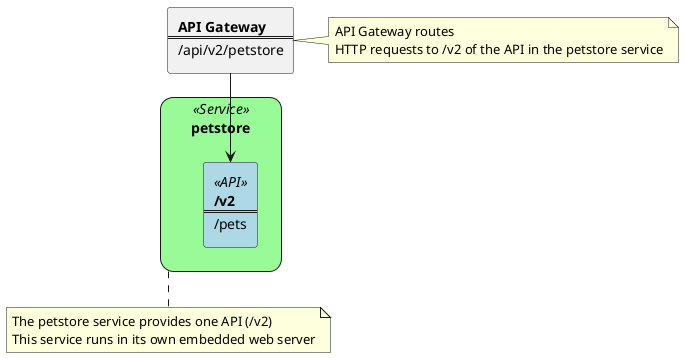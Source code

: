 
@startuml rest-api-components-sample

skinparam rectangle {
    roundCorner<<Service>> 25
    BackgroundColor<<API>> LightBlue
    BackgroundColor<<Service>> PaleGreen
}

rectangle gateway [
<b>API Gateway</b>
===
/api/v2/petstore
]

rectangle petstore <<Service>> {
    rectangle petstore_api_v2 <<API>> [
    <b>/v2</b>
    ==
    /pets
    ]
}

note right of gateway: API Gateway routes\nHTTP requests to /v2 of the API in the petstore service
note bottom of petstore: The petstore service provides one API (/v2)\nThis service runs in its own embedded web server

gateway --> petstore_api_v2

@enduml